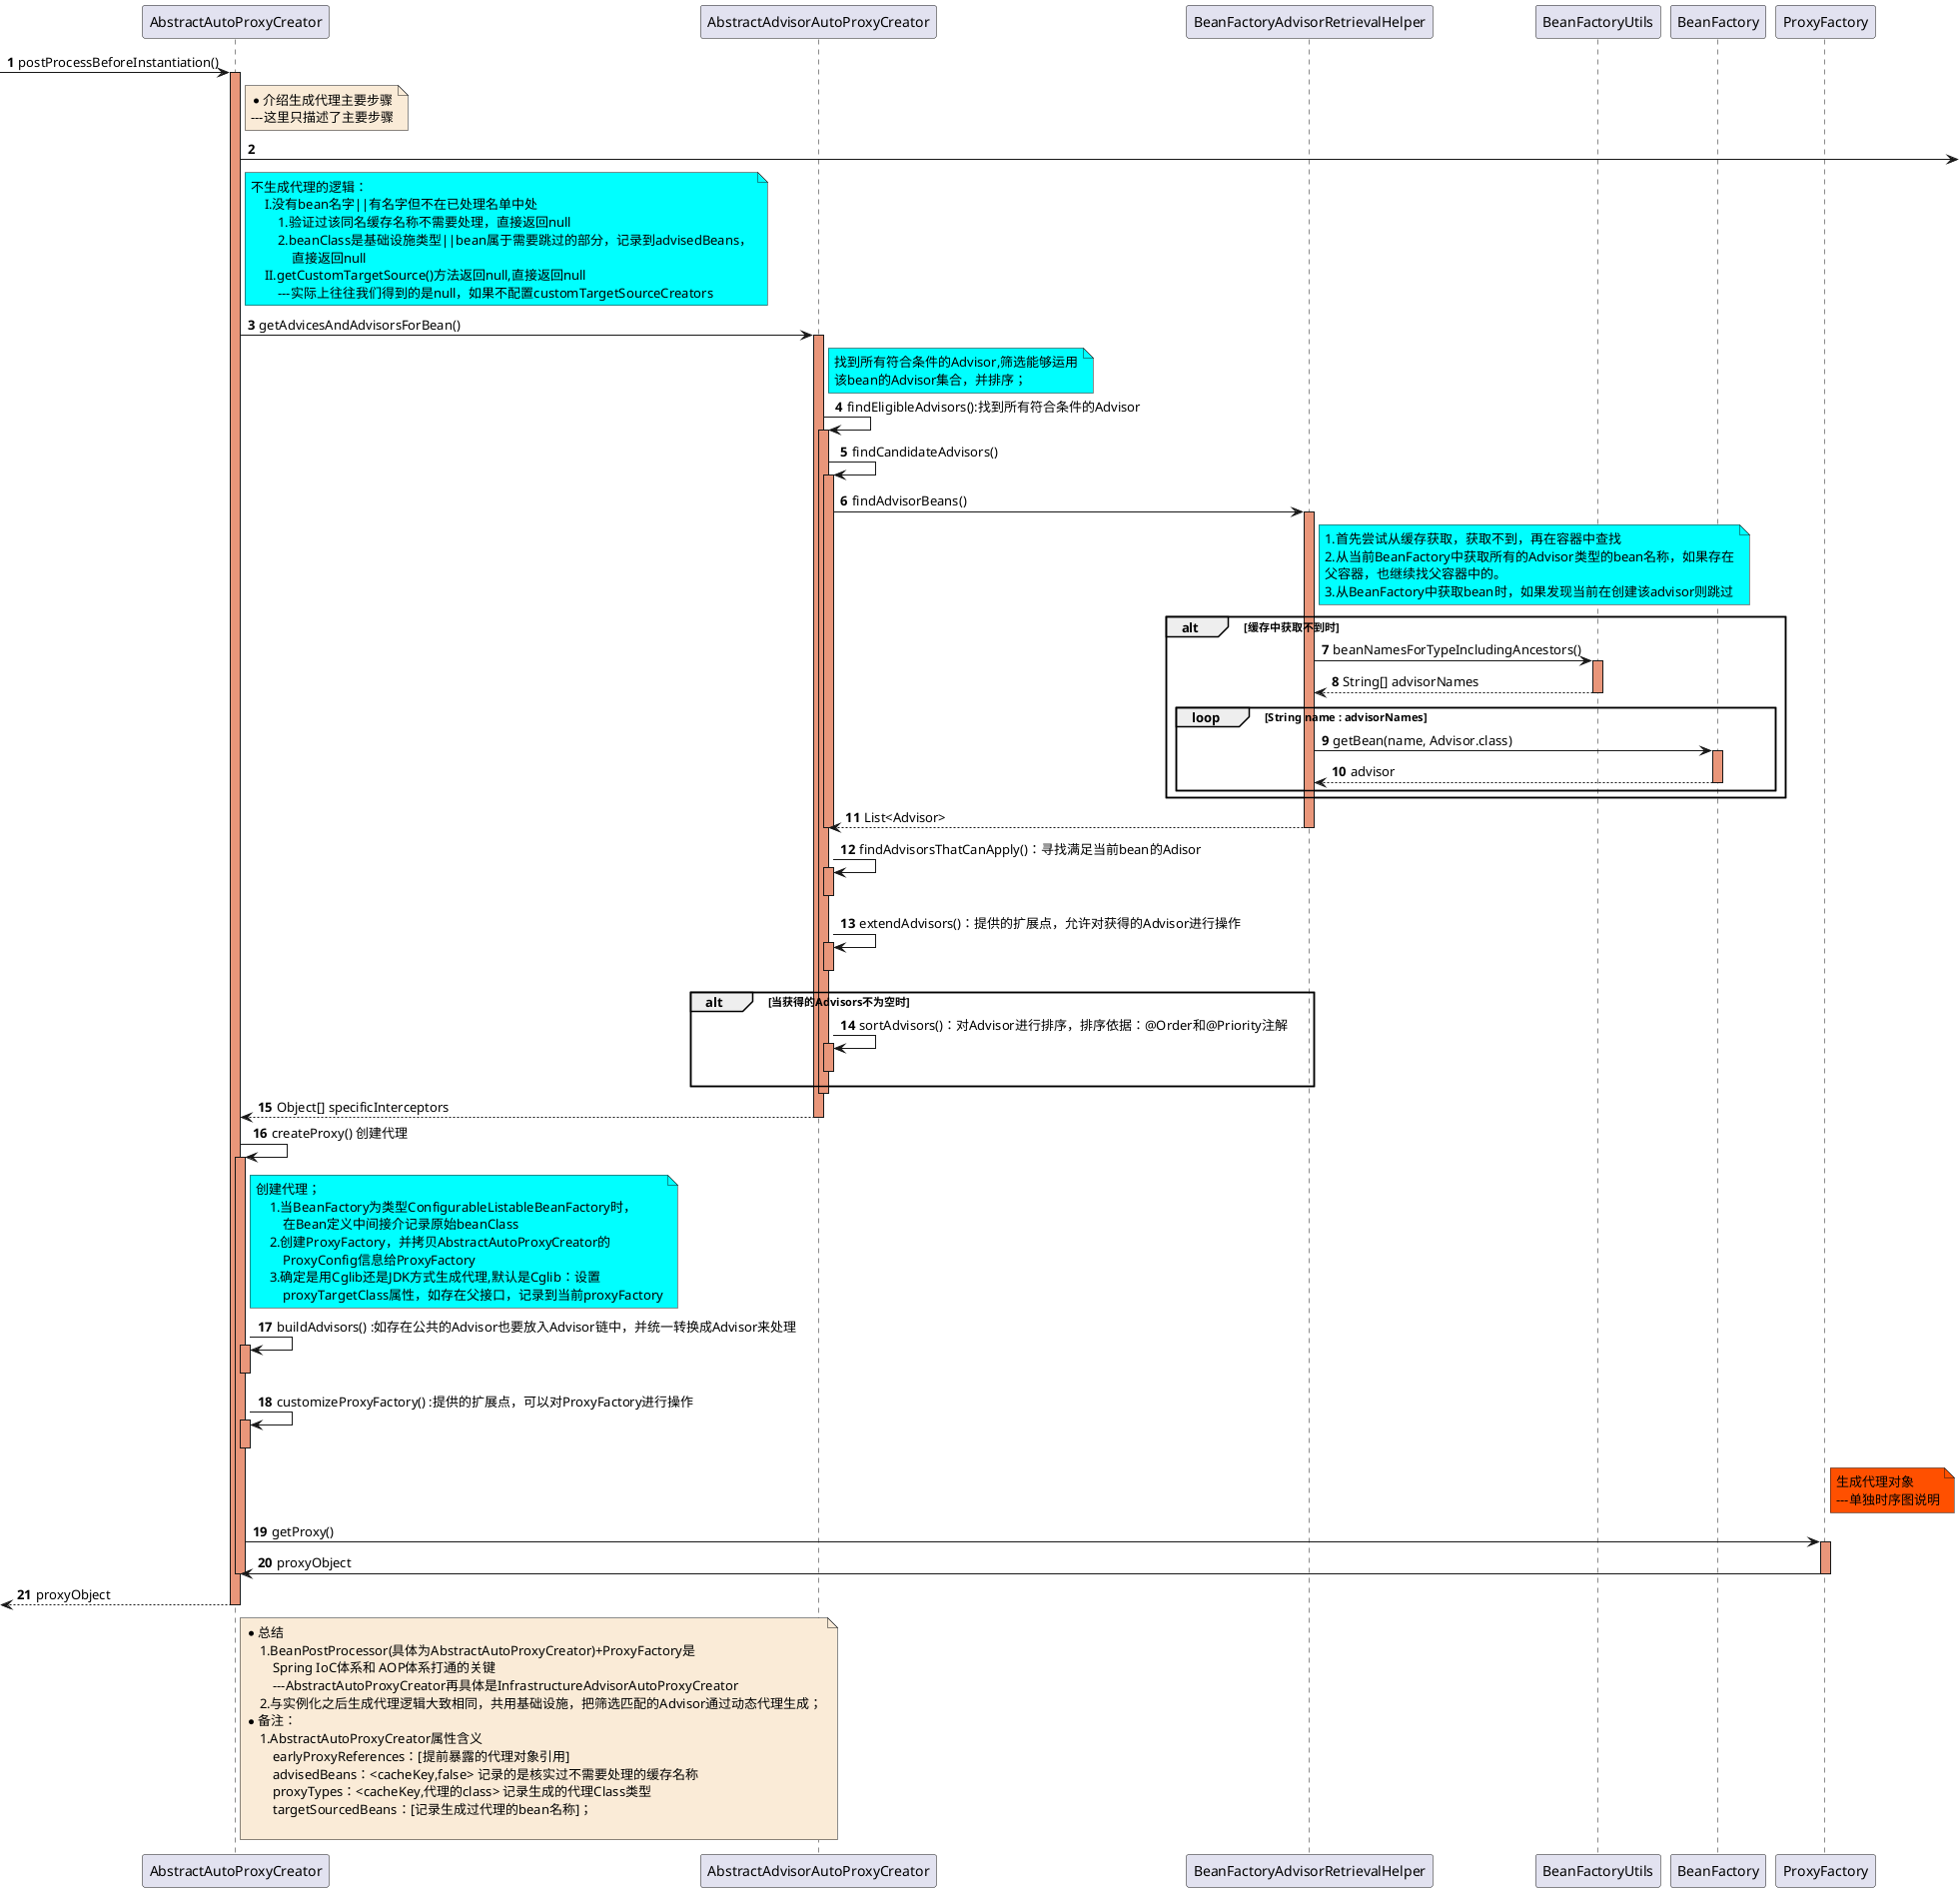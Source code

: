 @startuml

autonumber

->AbstractAutoProxyCreator : postProcessBeforeInstantiation()
activate AbstractAutoProxyCreator #DarkSalmon
    note right of AbstractAutoProxyCreator #FAEBD7
        *介绍生成代理主要步骤
        ---这里只描述了主要步骤
    end note

    AbstractAutoProxyCreator -> 

    note right of AbstractAutoProxyCreator #aqua
        不生成代理的逻辑：
            I.没有bean名字||有名字但不在已处理名单中处
                1.验证过该同名缓存名称不需要处理，直接返回null
                2.beanClass是基础设施类型||bean属于需要跳过的部分，记录到advisedBeans，
                    直接返回null
            II.getCustomTargetSource()方法返回null,直接返回null
                ---实际上往往我们得到的是null，如果不配置customTargetSourceCreators
    end note


    AbstractAutoProxyCreator->AbstractAdvisorAutoProxyCreator : getAdvicesAndAdvisorsForBean()
    activate AbstractAdvisorAutoProxyCreator #DarkSalmon

        note right of AbstractAdvisorAutoProxyCreator #aqua
            找到所有符合条件的Advisor,筛选能够运用
            该bean的Advisor集合，并排序；
        end note

        AbstractAdvisorAutoProxyCreator->AbstractAdvisorAutoProxyCreator : findEligibleAdvisors():找到所有符合条件的Advisor
        activate AbstractAdvisorAutoProxyCreator #DarkSalmon

            AbstractAdvisorAutoProxyCreator->AbstractAdvisorAutoProxyCreator : findCandidateAdvisors()
            activate AbstractAdvisorAutoProxyCreator #DarkSalmon

                AbstractAdvisorAutoProxyCreator->BeanFactoryAdvisorRetrievalHelper : findAdvisorBeans()
                activate BeanFactoryAdvisorRetrievalHelper #DarkSalmon
                     note right of BeanFactoryAdvisorRetrievalHelper #aqua
                         1.首先尝试从缓存获取，获取不到，再在容器中查找
                         2.从当前BeanFactory中获取所有的Advisor类型的bean名称，如果存在
                         父容器，也继续找父容器中的。
                         3.从BeanFactory中获取bean时，如果发现当前在创建该advisor则跳过
                     end note
                     alt 缓存中获取不到时
                        BeanFactoryAdvisorRetrievalHelper -> BeanFactoryUtils : beanNamesForTypeIncludingAncestors()
                        activate BeanFactoryUtils #DarkSalmon
                        BeanFactoryUtils-->BeanFactoryAdvisorRetrievalHelper : String[] advisorNames
                        deactivate BeanFactoryUtils

                        loop String name : advisorNames
                            BeanFactoryAdvisorRetrievalHelper ->BeanFactory : getBean(name, Advisor.class)
                            activate BeanFactory #DarkSalmon
                            BeanFactory-->BeanFactoryAdvisorRetrievalHelper : advisor
                            deactivate BeanFactory
                        end
                     end
                BeanFactoryAdvisorRetrievalHelper -->AbstractAdvisorAutoProxyCreator : List<Advisor>
                deactivate BeanFactoryAdvisorRetrievalHelper

            deactivate AbstractAdvisorAutoProxyCreator

            AbstractAdvisorAutoProxyCreator->AbstractAdvisorAutoProxyCreator : findAdvisorsThatCanApply()：寻找满足当前bean的Adisor
            activate AbstractAdvisorAutoProxyCreator #DarkSalmon
            deactivate AbstractAdvisorAutoProxyCreator

            AbstractAdvisorAutoProxyCreator->AbstractAdvisorAutoProxyCreator : extendAdvisors()：提供的扩展点，允许对获得的Advisor进行操作
            activate AbstractAdvisorAutoProxyCreator #DarkSalmon
            deactivate AbstractAdvisorAutoProxyCreator

            alt 当获得的Advisors不为空时
                AbstractAdvisorAutoProxyCreator->AbstractAdvisorAutoProxyCreator : sortAdvisors()：对Advisor进行排序，排序依据：@Order和@Priority注解
                activate AbstractAdvisorAutoProxyCreator #DarkSalmon
                deactivate AbstractAdvisorAutoProxyCreator
            end

        deactivate AbstractAdvisorAutoProxyCreator

    AbstractAdvisorAutoProxyCreator --> AbstractAutoProxyCreator : Object[] specificInterceptors
    deactivate AbstractAdvisorAutoProxyCreator

    AbstractAutoProxyCreator->AbstractAutoProxyCreator : createProxy() 创建代理
    activate AbstractAutoProxyCreator #DarkSalmon

        note right of AbstractAutoProxyCreator #aqua
            创建代理；
                1.当BeanFactory为类型ConfigurableListableBeanFactory时，
                    在Bean定义中间接介记录原始beanClass
                2.创建ProxyFactory，并拷贝AbstractAutoProxyCreator的
                    ProxyConfig信息给ProxyFactory
                3.确定是用Cglib还是JDK方式生成代理,默认是Cglib：设置
                    proxyTargetClass属性，如存在父接口，记录到当前proxyFactory
        end note

        AbstractAutoProxyCreator->AbstractAutoProxyCreator : buildAdvisors() :如存在公共的Advisor也要放入Advisor链中，并统一转换成Advisor来处理
        activate AbstractAutoProxyCreator #DarkSalmon
        deactivate AbstractAutoProxyCreator

        AbstractAutoProxyCreator->AbstractAutoProxyCreator : customizeProxyFactory() :提供的扩展点，可以对ProxyFactory进行操作
        activate AbstractAutoProxyCreator #DarkSalmon
        deactivate AbstractAutoProxyCreator

        note right of ProxyFactory #FF5000
           生成代理对象
           ---单独时序图说明
        end note
        AbstractAutoProxyCreator ->ProxyFactory :getProxy()
        activate ProxyFactory #DarkSalmon
        ProxyFactory ->AbstractAutoProxyCreator :proxyObject
        deactivate ProxyFactory

    deactivate AbstractAutoProxyCreator

<--AbstractAutoProxyCreator : proxyObject
deactivate AbstractAutoProxyCreator
    note right of AbstractAutoProxyCreator #FAEBD7
        *总结
            1.BeanPostProcessor(具体为AbstractAutoProxyCreator)+ProxyFactory是
                Spring IoC体系和 AOP体系打通的关键
                ---AbstractAutoProxyCreator再具体是InfrastructureAdvisorAutoProxyCreator
            2.与实例化之后生成代理逻辑大致相同，共用基础设施，把筛选匹配的Advisor通过动态代理生成；
        *备注：
            1.AbstractAutoProxyCreator属性含义
                earlyProxyReferences：[提前暴露的代理对象引用]
                advisedBeans：<cacheKey,false> 记录的是核实过不需要处理的缓存名称
                proxyTypes：<cacheKey,代理的class> 记录生成的代理Class类型
                targetSourcedBeans：[记录生成过代理的bean名称]；

    end note

@enduml